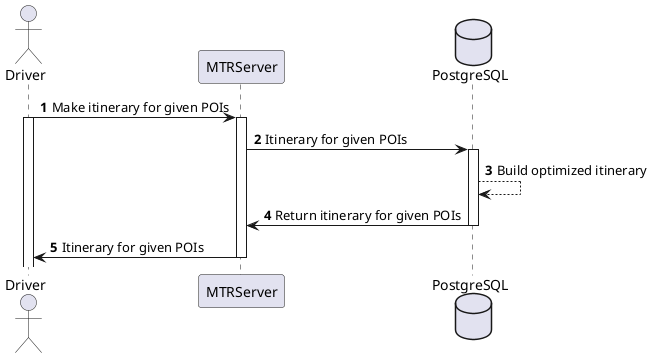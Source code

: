 @startuml
'https://plantuml.com/sequence-diagram

autonumber

actor Driver as USER
participant MTRServer
database PostgreSQL

USER -> MTRServer: Make itinerary for given POIs
activate USER

activate MTRServer
MTRServer -> PostgreSQL: Itinerary for given POIs
activate PostgreSQL
PostgreSQL --> PostgreSQL: Build optimized itinerary
PostgreSQL -> MTRServer: Return itinerary for given POIs
deactivate PostgreSQL
MTRServer -> USER: Itinerary for given POIs
deactivate MTRServer

@enduml

